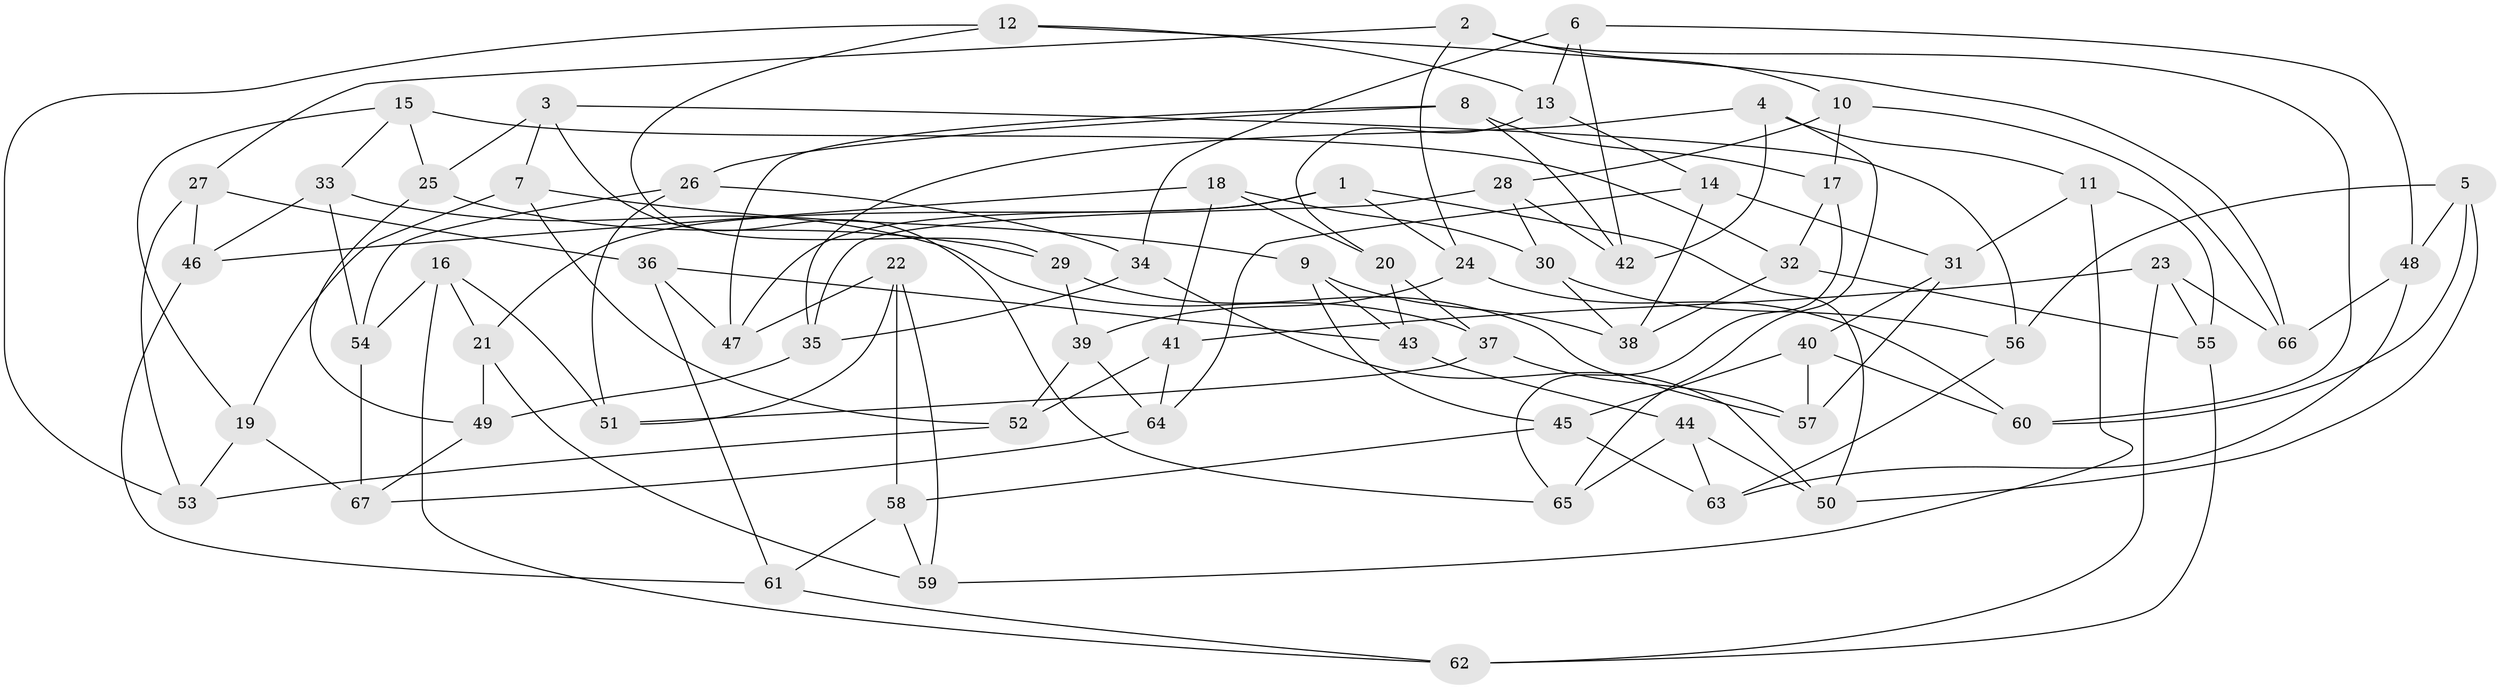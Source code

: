 // Generated by graph-tools (version 1.1) at 2025/37/03/09/25 02:37:57]
// undirected, 67 vertices, 134 edges
graph export_dot {
graph [start="1"]
  node [color=gray90,style=filled];
  1;
  2;
  3;
  4;
  5;
  6;
  7;
  8;
  9;
  10;
  11;
  12;
  13;
  14;
  15;
  16;
  17;
  18;
  19;
  20;
  21;
  22;
  23;
  24;
  25;
  26;
  27;
  28;
  29;
  30;
  31;
  32;
  33;
  34;
  35;
  36;
  37;
  38;
  39;
  40;
  41;
  42;
  43;
  44;
  45;
  46;
  47;
  48;
  49;
  50;
  51;
  52;
  53;
  54;
  55;
  56;
  57;
  58;
  59;
  60;
  61;
  62;
  63;
  64;
  65;
  66;
  67;
  1 -- 24;
  1 -- 50;
  1 -- 47;
  1 -- 21;
  2 -- 10;
  2 -- 27;
  2 -- 24;
  2 -- 60;
  3 -- 56;
  3 -- 25;
  3 -- 65;
  3 -- 7;
  4 -- 42;
  4 -- 11;
  4 -- 65;
  4 -- 35;
  5 -- 60;
  5 -- 50;
  5 -- 48;
  5 -- 56;
  6 -- 42;
  6 -- 48;
  6 -- 34;
  6 -- 13;
  7 -- 19;
  7 -- 9;
  7 -- 52;
  8 -- 17;
  8 -- 42;
  8 -- 26;
  8 -- 47;
  9 -- 45;
  9 -- 43;
  9 -- 38;
  10 -- 17;
  10 -- 28;
  10 -- 66;
  11 -- 55;
  11 -- 59;
  11 -- 31;
  12 -- 13;
  12 -- 53;
  12 -- 66;
  12 -- 29;
  13 -- 20;
  13 -- 14;
  14 -- 64;
  14 -- 31;
  14 -- 38;
  15 -- 32;
  15 -- 33;
  15 -- 25;
  15 -- 19;
  16 -- 51;
  16 -- 54;
  16 -- 21;
  16 -- 62;
  17 -- 65;
  17 -- 32;
  18 -- 41;
  18 -- 20;
  18 -- 30;
  18 -- 46;
  19 -- 67;
  19 -- 53;
  20 -- 37;
  20 -- 43;
  21 -- 59;
  21 -- 49;
  22 -- 58;
  22 -- 51;
  22 -- 59;
  22 -- 47;
  23 -- 62;
  23 -- 55;
  23 -- 41;
  23 -- 66;
  24 -- 60;
  24 -- 39;
  25 -- 29;
  25 -- 49;
  26 -- 51;
  26 -- 34;
  26 -- 54;
  27 -- 53;
  27 -- 36;
  27 -- 46;
  28 -- 42;
  28 -- 30;
  28 -- 35;
  29 -- 39;
  29 -- 57;
  30 -- 38;
  30 -- 56;
  31 -- 57;
  31 -- 40;
  32 -- 38;
  32 -- 55;
  33 -- 54;
  33 -- 37;
  33 -- 46;
  34 -- 50;
  34 -- 35;
  35 -- 49;
  36 -- 47;
  36 -- 61;
  36 -- 43;
  37 -- 57;
  37 -- 51;
  39 -- 52;
  39 -- 64;
  40 -- 60;
  40 -- 57;
  40 -- 45;
  41 -- 52;
  41 -- 64;
  43 -- 44;
  44 -- 50;
  44 -- 63;
  44 -- 65;
  45 -- 58;
  45 -- 63;
  46 -- 61;
  48 -- 63;
  48 -- 66;
  49 -- 67;
  52 -- 53;
  54 -- 67;
  55 -- 62;
  56 -- 63;
  58 -- 59;
  58 -- 61;
  61 -- 62;
  64 -- 67;
}
